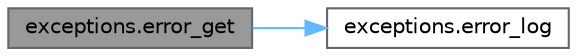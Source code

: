 digraph "exceptions.error_get"
{
 // LATEX_PDF_SIZE
  bgcolor="transparent";
  edge [fontname=Helvetica,fontsize=10,labelfontname=Helvetica,labelfontsize=10];
  node [fontname=Helvetica,fontsize=10,shape=box,height=0.2,width=0.4];
  rankdir="LR";
  Node1 [label="exceptions.error_get",height=0.2,width=0.4,color="gray40", fillcolor="grey60", style="filled", fontcolor="black",tooltip=" "];
  Node1 -> Node2 [color="steelblue1",style="solid"];
  Node2 [label="exceptions.error_log",height=0.2,width=0.4,color="grey40", fillcolor="white", style="filled",URL="$d0/d6e/namespaceexceptions.html#a6424244682441f744ad5775c8e1d1171",tooltip=" "];
}
